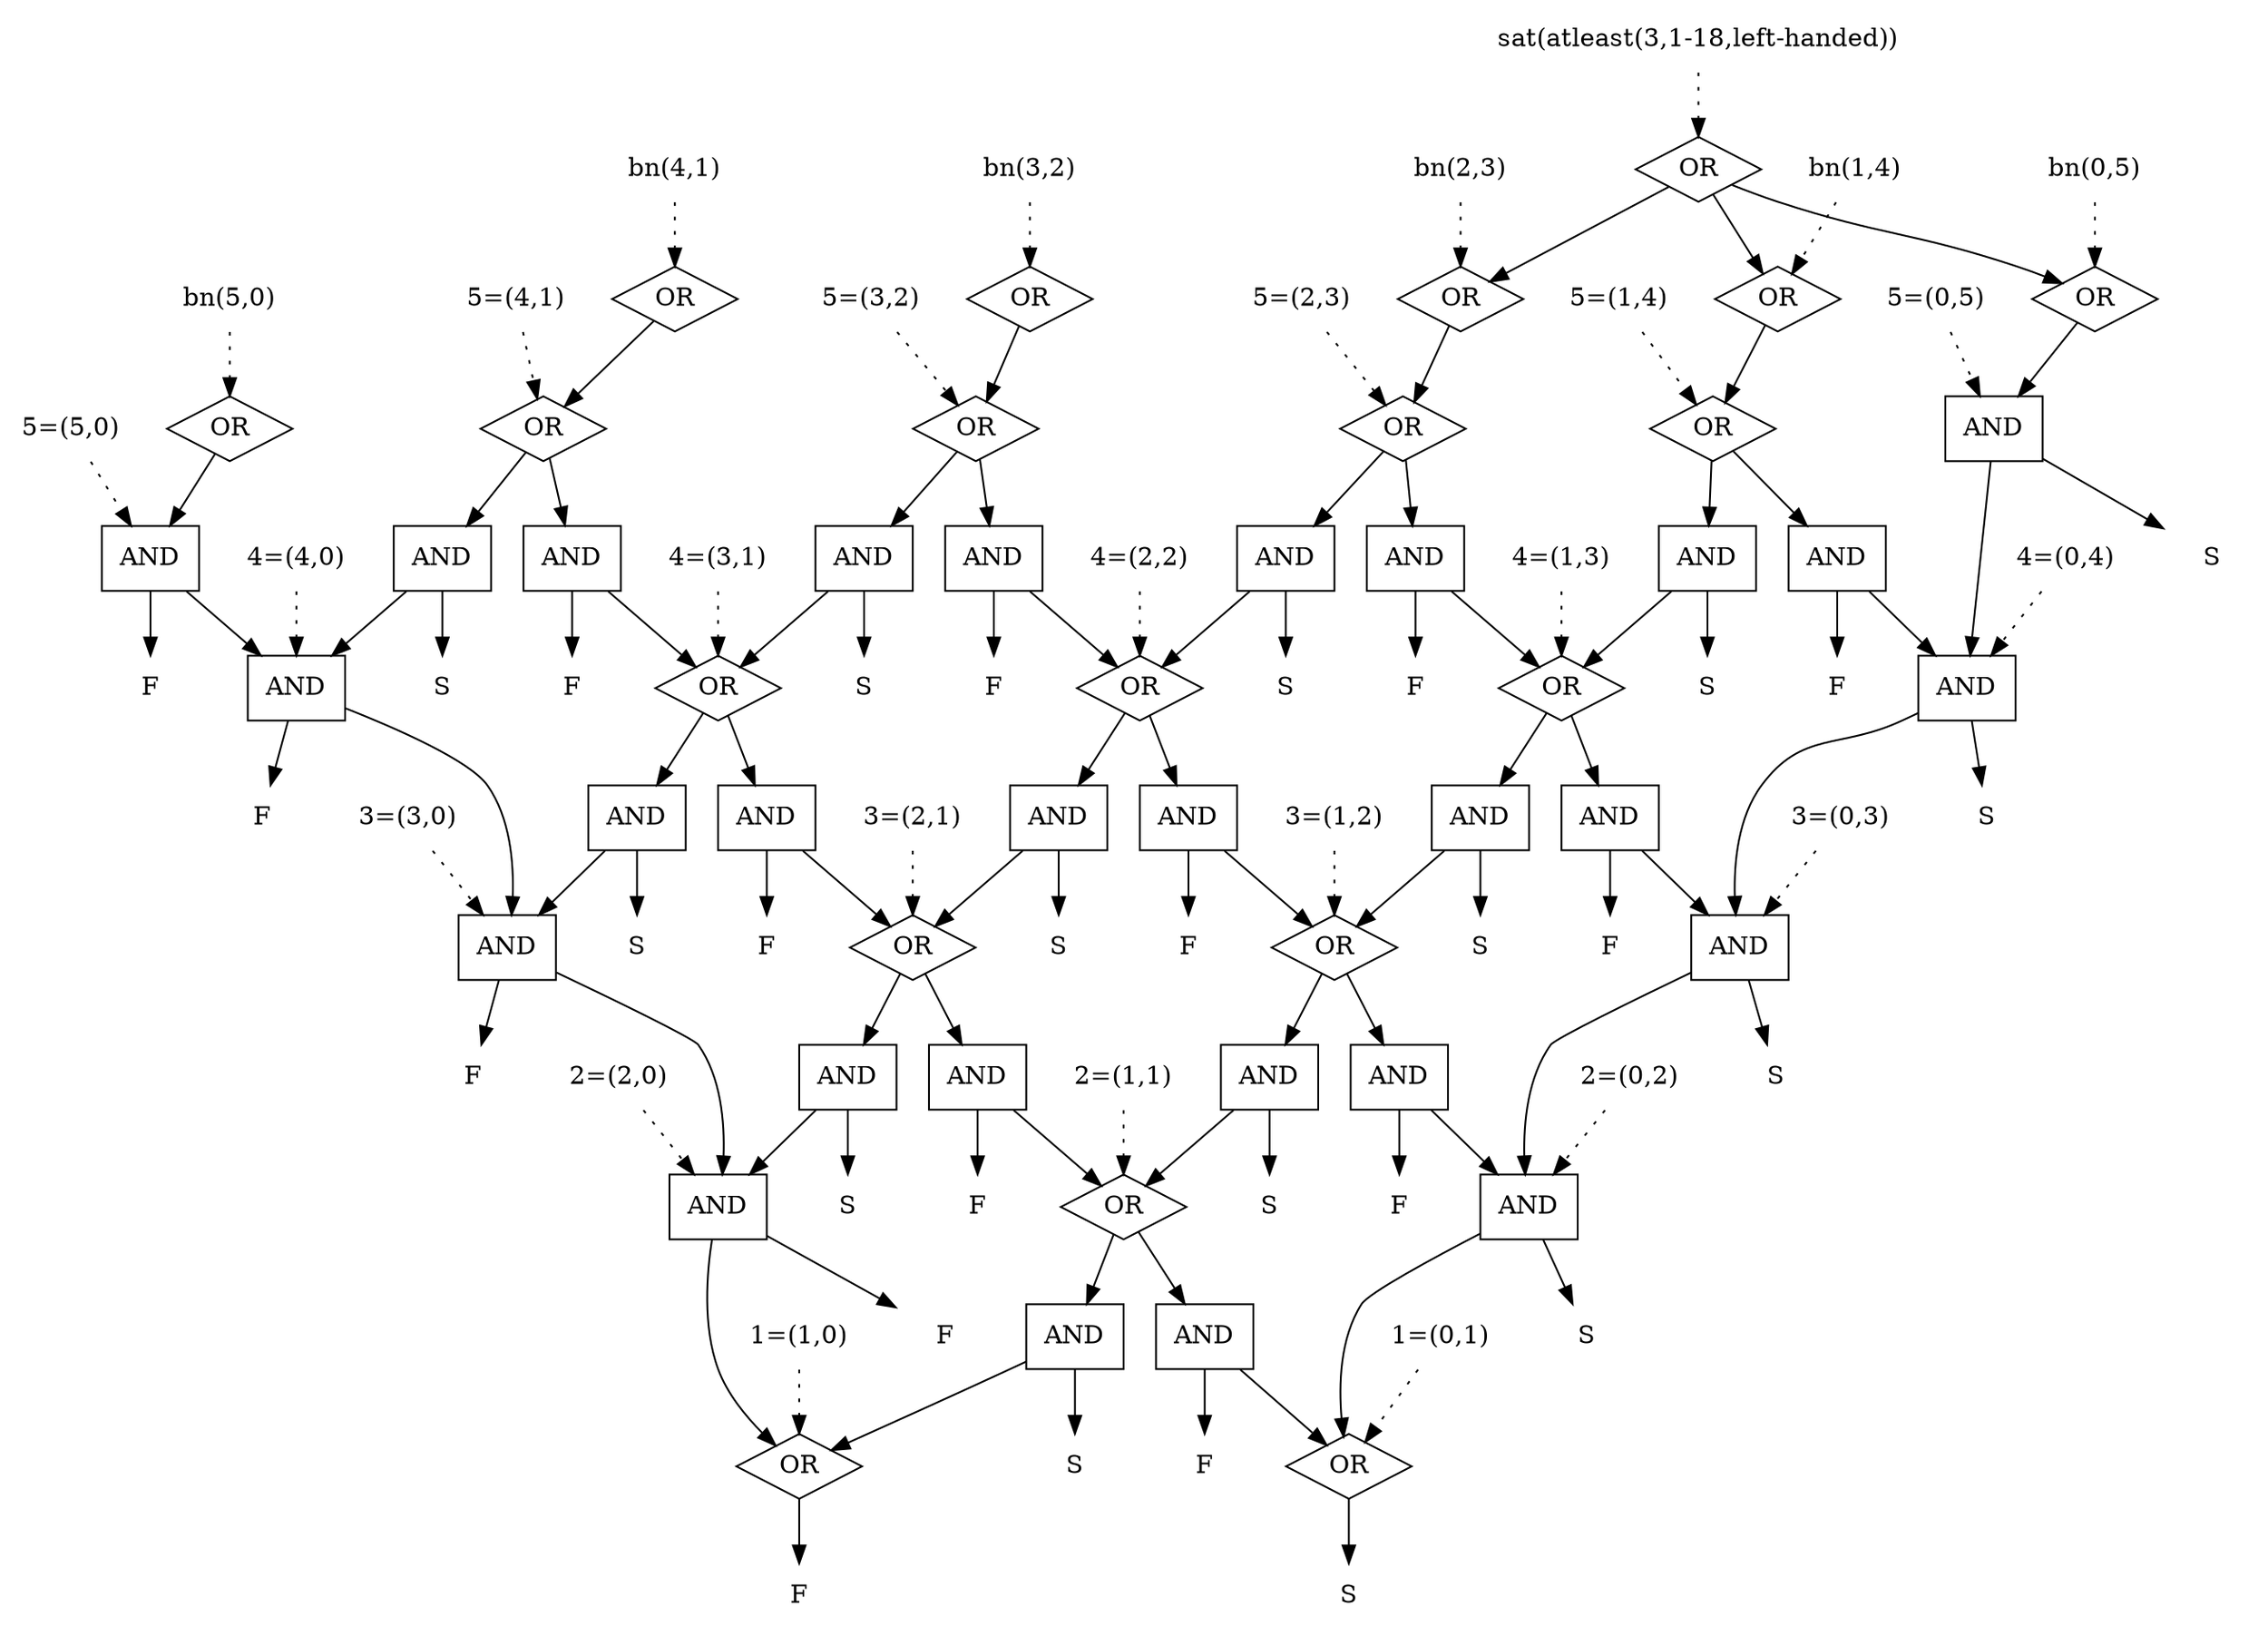 digraph GP {
13 [label="OR", shape="diamond", style="filled", fillcolor="white"];
 13 -> twrnl1;
14 [label="OR", shape="diamond", style="filled", fillcolor="white"];
 14 -> twrnn1;
27 [label="AND", shape="box", style="filled", fillcolor="white"];
27 -> 13;
27 -> twrnl2;
28 [label="AND", shape="box", style="filled", fillcolor="white"];
28 -> 13;
28 -> twrnn2;
29 [label="AND", shape="box", style="filled", fillcolor="white"];
29 -> 14;
29 -> twrnl3;
30 [label="AND", shape="box", style="filled", fillcolor="white"];
30 -> 14;
30 -> twrnn3;
31 [label="OR", shape="diamond", style="filled", fillcolor="white"];
 31 -> 28;
31 -> 29;
44 [label="AND", shape="box", style="filled", fillcolor="white"];
44 -> 27;
44 -> twrnl4;
45 [label="AND", shape="box", style="filled", fillcolor="white"];
45 -> 27;
45 -> twrnn4;
46 [label="AND", shape="box", style="filled", fillcolor="white"];
46 -> 31;
46 -> twrnl5;
47 [label="AND", shape="box", style="filled", fillcolor="white"];
47 -> 31;
47 -> twrnn5;
48 [label="AND", shape="box", style="filled", fillcolor="white"];
48 -> 30;
48 -> twrnl6;
49 [label="AND", shape="box", style="filled", fillcolor="white"];
49 -> 30;
49 -> twrnn6;
50 [label="OR", shape="diamond", style="filled", fillcolor="white"];
 50 -> 45;
50 -> 46;
51 [label="OR", shape="diamond", style="filled", fillcolor="white"];
 51 -> 47;
51 -> 48;
64 [label="AND", shape="box", style="filled", fillcolor="white"];
64 -> 44;
64 -> twrnl7;
65 [label="AND", shape="box", style="filled", fillcolor="white"];
65 -> 44;
65 -> twrnn7;
66 [label="AND", shape="box", style="filled", fillcolor="white"];
66 -> 50;
66 -> twrnl8;
67 [label="AND", shape="box", style="filled", fillcolor="white"];
67 -> 50;
67 -> twrnn8;
68 [label="AND", shape="box", style="filled", fillcolor="white"];
68 -> 51;
68 -> twrnl9;
69 [label="AND", shape="box", style="filled", fillcolor="white"];
69 -> 51;
69 -> twrnn9;
70 [label="AND", shape="box", style="filled", fillcolor="white"];
70 -> 49;
70 -> twrnl10;
71 [label="AND", shape="box", style="filled", fillcolor="white"];
71 -> 49;
71 -> twrnn10;
72 [label="OR", shape="diamond", style="filled", fillcolor="white"];
 72 -> 65;
72 -> 66;
73 [label="OR", shape="diamond", style="filled", fillcolor="white"];
 73 -> 67;
73 -> 68;
74 [label="OR", shape="diamond", style="filled", fillcolor="white"];
 74 -> 69;
74 -> 70;
87 [label="AND", shape="box", style="filled", fillcolor="white"];
87 -> 64;
87 -> twrnl11;
88 [label="AND", shape="box", style="filled", fillcolor="white"];
88 -> 64;
88 -> twrnn12;
89 [label="AND", shape="box", style="filled", fillcolor="white"];
89 -> 72;
89 -> twrnl12;
90 [label="AND", shape="box", style="filled", fillcolor="white"];
90 -> 72;
90 -> twrnn14;
91 [label="AND", shape="box", style="filled", fillcolor="white"];
91 -> 73;
91 -> twrnl13;
92 [label="AND", shape="box", style="filled", fillcolor="white"];
92 -> 73;
92 -> twrnn16;
93 [label="AND", shape="box", style="filled", fillcolor="white"];
93 -> 74;
93 -> twrnl14;
94 [label="AND", shape="box", style="filled", fillcolor="white"];
94 -> 74;
94 -> twrnn18;
95 [label="AND", shape="box", style="filled", fillcolor="white"];
95 -> 71;
95 -> twrnl15;
96 [label="AND", shape="box", style="filled", fillcolor="white"];
96 -> 71;
96 -> twrnn20;
97 [label="OR", shape="diamond", style="filled", fillcolor="white"];
 97 -> 88;
97 -> 89;
98 [label="OR", shape="diamond", style="filled", fillcolor="white"];
 98 -> 90;
98 -> 91;
99 [label="OR", shape="diamond", style="filled", fillcolor="white"];
 99 -> 92;
99 -> 93;
100 [label="OR", shape="diamond", style="filled", fillcolor="white"];
 100 -> 94;
100 -> 95;
101 [label="OR", shape="diamond", style="filled", fillcolor="white"];
 101 -> 87;
102 [label="OR", shape="diamond", style="filled", fillcolor="white"];
 102 -> 97;
103 [label="OR", shape="diamond", style="filled", fillcolor="white"];
 103 -> 98;
104 [label="OR", shape="diamond", style="filled", fillcolor="white"];
 104 -> 99;
105 [label="OR", shape="diamond", style="filled", fillcolor="white"];
 105 -> 100;
106 [label="OR", shape="diamond", style="filled", fillcolor="white"];
 106 -> 96;
107 [label="OR", shape="diamond", style="filled", fillcolor="white"];
 107 -> 104;
107 -> 105;
107 -> 106;

twrnn1 [ label= "S", shape="plaintext"];
twrnn2 [ label= "S", shape="plaintext"];
twrnn3 [ label= "S", shape="plaintext"];
twrnn4 [ label= "S", shape="plaintext"];
twrnn5 [ label= "S", shape="plaintext"];
twrnn6 [ label= "S", shape="plaintext"];
twrnn7 [ label= "S", shape="plaintext"];
twrnn8 [ label= "S", shape="plaintext"];
twrnn9 [ label= "S", shape="plaintext"];
twrnn10 [ label= "S", shape="plaintext"];
twrnn12 [ label= "S", shape="plaintext"];
twrnn14 [ label= "S", shape="plaintext"];
twrnn16 [ label= "S", shape="plaintext"];
twrnn18 [ label= "S", shape="plaintext"];
twrnn20 [ label= "S", shape="plaintext"];

twrnl1 [ label= "F", shape="plaintext"];
twrnl2 [ label= "F", shape="plaintext"];
twrnl3 [ label= "F", shape="plaintext"];
twrnl4 [ label= "F", shape="plaintext"];
twrnl5 [ label= "F", shape="plaintext"];
twrnl6 [ label= "F", shape="plaintext"];
twrnl7 [ label= "F", shape="plaintext"];
twrnl8 [ label= "F", shape="plaintext"];
twrnl9 [ label= "F", shape="plaintext"];
twrnl10 [ label= "F", shape="plaintext"];
twrnl11 [ label= "F", shape="plaintext"];
twrnl12 [ label= "F", shape="plaintext"];
twrnl13 [ label= "F", shape="plaintext"];
twrnl14 [ label= "F", shape="plaintext"];
twrnl15 [ label= "F", shape="plaintext"];

q_1 [ label="5=(5,0)", shape="plaintext" ];
q_1 -> 87 [style="dotted" ];
q_4 [ label="1=(1,0)", shape="plaintext" ];
q_4 -> 13 [style="dotted" ];
q_5 [ label="3=(2,1)", shape="plaintext" ];
q_5 -> 50 [style="dotted" ];
q_6 [ label="5=(1,4)", shape="plaintext" ];
q_6 -> 100 [style="dotted" ];

q_8 [ label="bn(2,3)", shape="plaintext" ];
q_8 -> 104 [style="dotted" ];
q_9 [ label="3=(3,0)", shape="plaintext" ];
q_9 -> 44 [style="dotted" ];



q_15 [ label="5=(4,1)", shape="plaintext" ];
q_15 -> 97 [style="dotted" ];
q_17 [ label="bn(5,0)", shape="plaintext" ];
q_17 -> 101 [style="dotted" ];
q_18 [ label="4=(1,3)", shape="plaintext" ];
q_18 -> 74 [style="dotted" ];




q_23 [ label="2=(0,2)", shape="plaintext" ];
q_23 -> 30 [style="dotted" ];

q_25 [ label="1=(0,1)", shape="plaintext" ];
q_25 -> 14 [style="dotted" ];

q_32 [ label="5=(3,2)", shape="plaintext" ];
q_32 -> 98 [style="dotted" ];

q_34 [ label="bn(0,5)", shape="plaintext" ];
q_34 -> 106 [style="dotted" ];
q_35 [ label="4=(2,2)", shape="plaintext" ];
q_35 -> 73 [style="dotted" ];

q_38 [ label="bn(3,2)", shape="plaintext" ];
q_38 -> 103 [style="dotted" ];

q_42 [ label="3=(0,3)", shape="plaintext" ];
q_42 -> 49 [style="dotted" ];

q_46 [ label="5=(0,5)", shape="plaintext" ];
q_46 -> 96 [style="dotted" ];


q_49 [ label="2=(1,1)", shape="plaintext" ];
q_49 -> 31 [style="dotted" ];


q_57 [ label="3=(1,2)", shape="plaintext" ];
q_57 -> 51 [style="dotted" ];
q_58 [ label="sat(atleast(3,1-18,left-handed))", shape="plaintext" ];
q_58 -> 107 [style="dotted" ];

q_60 [ label="bn(1,4)", shape="plaintext" ];
q_60 -> 105 [style="dotted" ];




q_67 [ label="bn(4,1)", shape="plaintext" ];
q_67 -> 102 [style="dotted" ];

q_73 [ label="4=(4,0)", shape="plaintext" ];
q_73 -> 64 [style="dotted" ];

q_76 [ label="4=(0,4)", shape="plaintext" ];
q_76 -> 71 [style="dotted" ];

q_78 [ label="5=(2,3)", shape="plaintext" ];
q_78 -> 99 [style="dotted" ];


q_81 [ label="4=(3,1)", shape="plaintext" ];
q_81 -> 72 [style="dotted" ];



q_86 [ label="2=(2,0)", shape="plaintext" ];
q_86 -> 27 [style="dotted" ];
}
